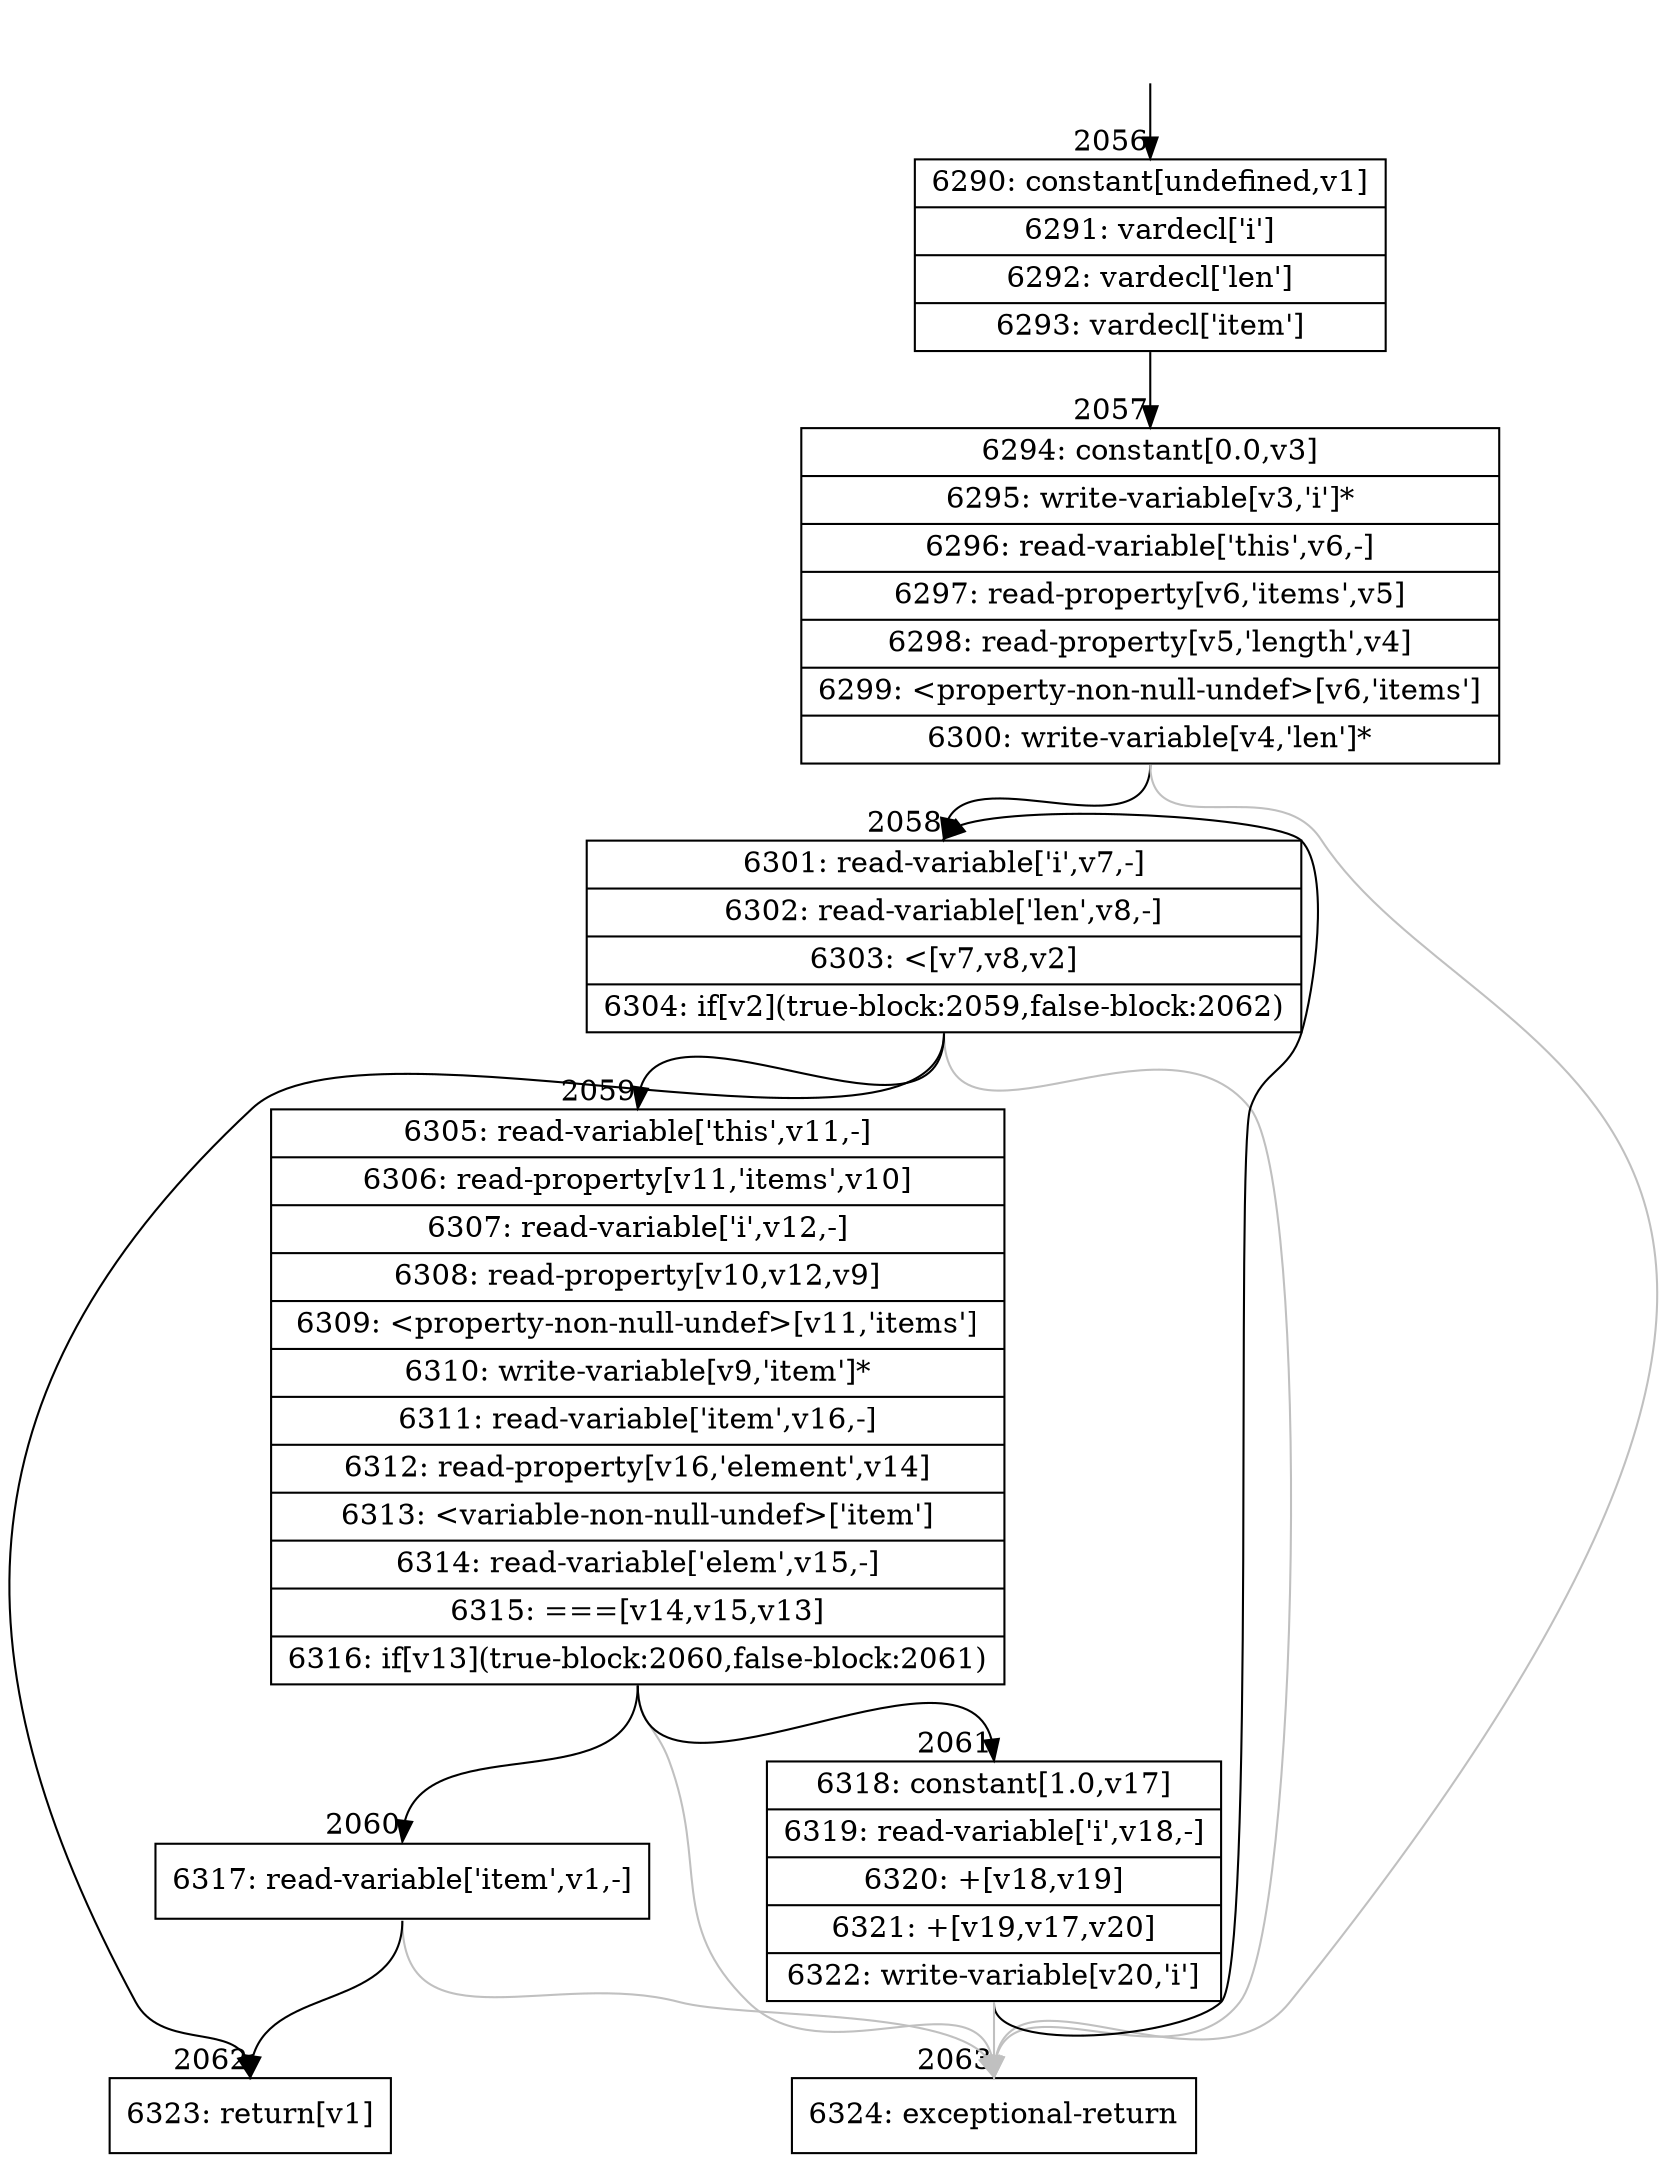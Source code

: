 digraph {
rankdir="TD"
BB_entry188[shape=none,label=""];
BB_entry188 -> BB2056 [tailport=s, headport=n, headlabel="    2056"]
BB2056 [shape=record label="{6290: constant[undefined,v1]|6291: vardecl['i']|6292: vardecl['len']|6293: vardecl['item']}" ] 
BB2056 -> BB2057 [tailport=s, headport=n, headlabel="      2057"]
BB2057 [shape=record label="{6294: constant[0.0,v3]|6295: write-variable[v3,'i']*|6296: read-variable['this',v6,-]|6297: read-property[v6,'items',v5]|6298: read-property[v5,'length',v4]|6299: \<property-non-null-undef\>[v6,'items']|6300: write-variable[v4,'len']*}" ] 
BB2057 -> BB2058 [tailport=s, headport=n, headlabel="      2058"]
BB2057 -> BB2063 [tailport=s, headport=n, color=gray, headlabel="      2063"]
BB2058 [shape=record label="{6301: read-variable['i',v7,-]|6302: read-variable['len',v8,-]|6303: \<[v7,v8,v2]|6304: if[v2](true-block:2059,false-block:2062)}" ] 
BB2058 -> BB2059 [tailport=s, headport=n, headlabel="      2059"]
BB2058 -> BB2062 [tailport=s, headport=n, headlabel="      2062"]
BB2058 -> BB2063 [tailport=s, headport=n, color=gray]
BB2059 [shape=record label="{6305: read-variable['this',v11,-]|6306: read-property[v11,'items',v10]|6307: read-variable['i',v12,-]|6308: read-property[v10,v12,v9]|6309: \<property-non-null-undef\>[v11,'items']|6310: write-variable[v9,'item']*|6311: read-variable['item',v16,-]|6312: read-property[v16,'element',v14]|6313: \<variable-non-null-undef\>['item']|6314: read-variable['elem',v15,-]|6315: ===[v14,v15,v13]|6316: if[v13](true-block:2060,false-block:2061)}" ] 
BB2059 -> BB2060 [tailport=s, headport=n, headlabel="      2060"]
BB2059 -> BB2061 [tailport=s, headport=n, headlabel="      2061"]
BB2059 -> BB2063 [tailport=s, headport=n, color=gray]
BB2060 [shape=record label="{6317: read-variable['item',v1,-]}" ] 
BB2060 -> BB2062 [tailport=s, headport=n]
BB2060 -> BB2063 [tailport=s, headport=n, color=gray]
BB2061 [shape=record label="{6318: constant[1.0,v17]|6319: read-variable['i',v18,-]|6320: +[v18,v19]|6321: +[v19,v17,v20]|6322: write-variable[v20,'i']}" ] 
BB2061 -> BB2058 [tailport=s, headport=n]
BB2061 -> BB2063 [tailport=s, headport=n, color=gray]
BB2062 [shape=record label="{6323: return[v1]}" ] 
BB2063 [shape=record label="{6324: exceptional-return}" ] 
//#$~ 2836
}
